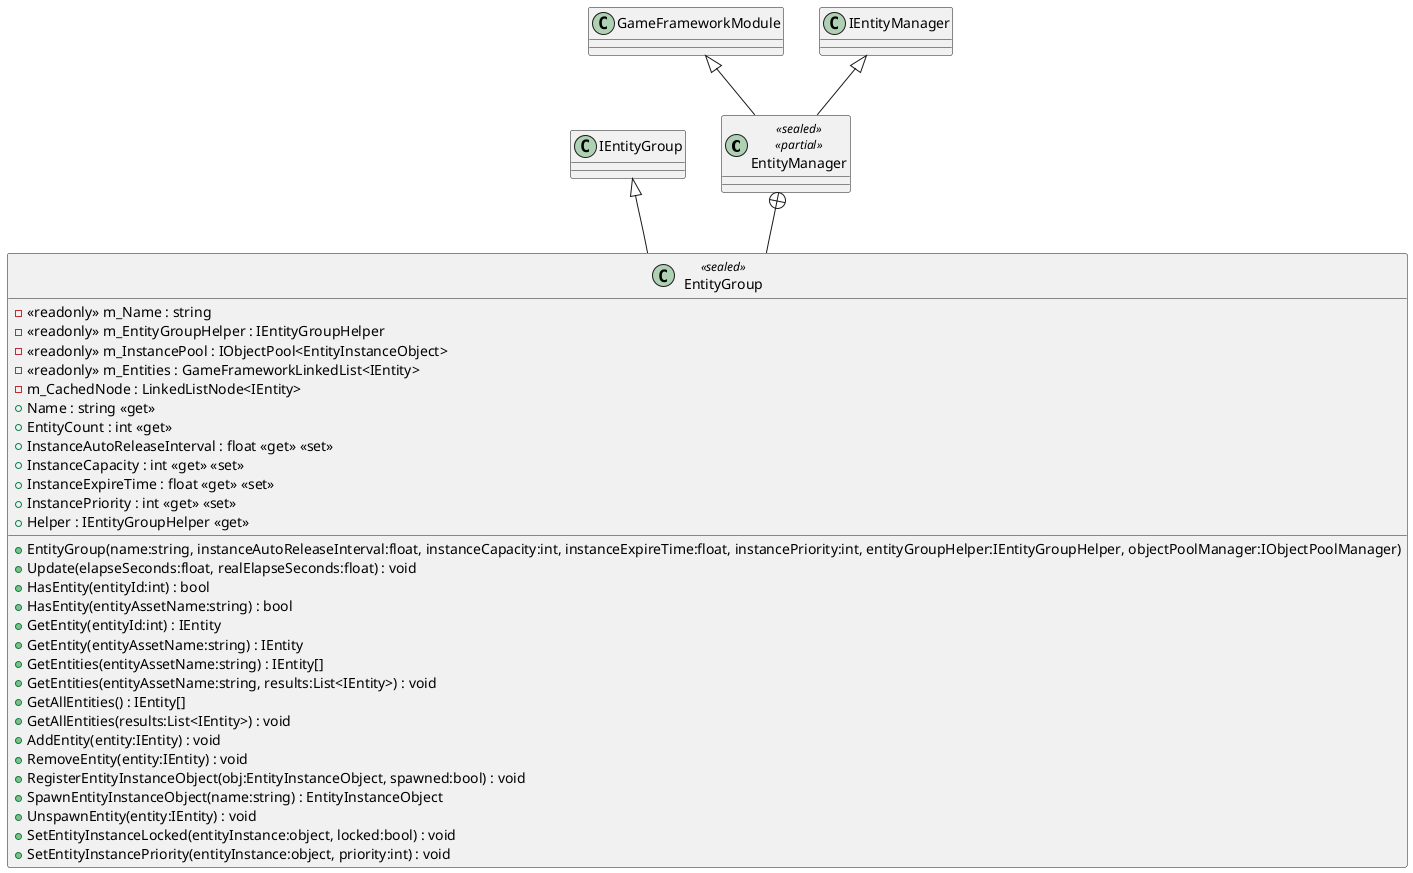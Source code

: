 @startuml
class EntityManager <<sealed>> <<partial>> {
}
class EntityGroup <<sealed>> {
    - <<readonly>> m_Name : string
    - <<readonly>> m_EntityGroupHelper : IEntityGroupHelper
    - <<readonly>> m_InstancePool : IObjectPool<EntityInstanceObject>
    - <<readonly>> m_Entities : GameFrameworkLinkedList<IEntity>
    - m_CachedNode : LinkedListNode<IEntity>
    + EntityGroup(name:string, instanceAutoReleaseInterval:float, instanceCapacity:int, instanceExpireTime:float, instancePriority:int, entityGroupHelper:IEntityGroupHelper, objectPoolManager:IObjectPoolManager)
    + Name : string <<get>>
    + EntityCount : int <<get>>
    + InstanceAutoReleaseInterval : float <<get>> <<set>>
    + InstanceCapacity : int <<get>> <<set>>
    + InstanceExpireTime : float <<get>> <<set>>
    + InstancePriority : int <<get>> <<set>>
    + Helper : IEntityGroupHelper <<get>>
    + Update(elapseSeconds:float, realElapseSeconds:float) : void
    + HasEntity(entityId:int) : bool
    + HasEntity(entityAssetName:string) : bool
    + GetEntity(entityId:int) : IEntity
    + GetEntity(entityAssetName:string) : IEntity
    + GetEntities(entityAssetName:string) : IEntity[]
    + GetEntities(entityAssetName:string, results:List<IEntity>) : void
    + GetAllEntities() : IEntity[]
    + GetAllEntities(results:List<IEntity>) : void
    + AddEntity(entity:IEntity) : void
    + RemoveEntity(entity:IEntity) : void
    + RegisterEntityInstanceObject(obj:EntityInstanceObject, spawned:bool) : void
    + SpawnEntityInstanceObject(name:string) : EntityInstanceObject
    + UnspawnEntity(entity:IEntity) : void
    + SetEntityInstanceLocked(entityInstance:object, locked:bool) : void
    + SetEntityInstancePriority(entityInstance:object, priority:int) : void
}
GameFrameworkModule <|-- EntityManager
IEntityManager <|-- EntityManager
EntityManager +-- EntityGroup
IEntityGroup <|-- EntityGroup
@enduml

